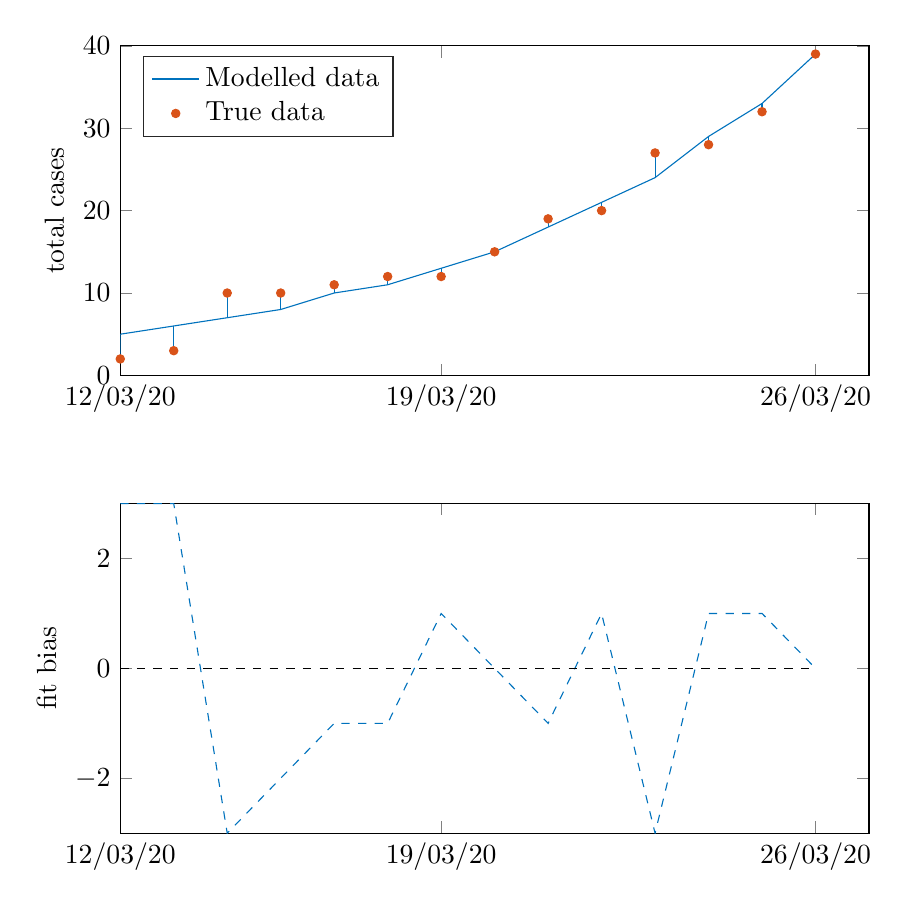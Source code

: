 % This file was created by matlab2tikz.
% Minimal pgfplots version: 1.3
%
\definecolor{mycolor1}{rgb}{0.0,0.447,0.741}%
\definecolor{mycolor2}{rgb}{0.85,0.325,0.098}%
%
\begin{tikzpicture}

\begin{axis}[%
width=9.509cm,
height=4.186cm,
at={(0cm,5.814cm)},
scale only axis,
xmin=0,
xmax=14,
xtick={0,6,13},
xticklabels={{12/03/20},{19/03/20},{26/03/20}},
ymin=0,
ymax=40,
ylabel={total cases},
legend style={at={(0.03,0.97)},anchor=north west,legend cell align=left,align=left,draw=white!15!black}
]
\addplot [color=mycolor1,solid]
  table[row sep=crcr]{%
0	5\\
1	6\\
2	7\\
3	8\\
4	10\\
5	11\\
6	13\\
7	15\\
8	18\\
9	21\\
10	24\\
11	29\\
12	33\\
13	39\\
};
\addlegendentry{Modelled data};

\addplot[only marks,mark=*,mark options={},mark size=1.5pt,color=mycolor2] plot table[row sep=crcr,]{%
0	2\\
1	3\\
2	10\\
3	10\\
4	11\\
5	12\\
6	12\\
7	15\\
8	19\\
9	20\\
10	27\\
11	28\\
12	32\\
13	39\\
};
\addlegendentry{True data};

\addplot [color=mycolor1,solid,forget plot]
  table[row sep=crcr]{%
0	2\\
0	5\\
};
\addplot [color=mycolor1,solid,forget plot]
  table[row sep=crcr]{%
1	3\\
1	6\\
};
\addplot [color=mycolor1,solid,forget plot]
  table[row sep=crcr]{%
2	10\\
2	7\\
};
\addplot [color=mycolor1,solid,forget plot]
  table[row sep=crcr]{%
3	10\\
3	8\\
};
\addplot [color=mycolor1,solid,forget plot]
  table[row sep=crcr]{%
4	11\\
4	10\\
};
\addplot [color=mycolor1,solid,forget plot]
  table[row sep=crcr]{%
5	12\\
5	11\\
};
\addplot [color=mycolor1,solid,forget plot]
  table[row sep=crcr]{%
6	12\\
6	13\\
};
\addplot [color=mycolor1,solid,forget plot]
  table[row sep=crcr]{%
7	15\\
7	15\\
};
\addplot [color=mycolor1,solid,forget plot]
  table[row sep=crcr]{%
8	19\\
8	18\\
};
\addplot [color=mycolor1,solid,forget plot]
  table[row sep=crcr]{%
9	20\\
9	21\\
};
\addplot [color=mycolor1,solid,forget plot]
  table[row sep=crcr]{%
10	27\\
10	24\\
};
\addplot [color=mycolor1,solid,forget plot]
  table[row sep=crcr]{%
11	28\\
11	29\\
};
\addplot [color=mycolor1,solid,forget plot]
  table[row sep=crcr]{%
12	32\\
12	33\\
};
\addplot [color=mycolor1,solid,forget plot]
  table[row sep=crcr]{%
13	39\\
13	39\\
};
\end{axis}

\begin{axis}[%
width=9.509cm,
height=4.186cm,
at={(0cm,0cm)},
scale only axis,
xmin=0,
xmax=14,
xtick={0,6,13},
xticklabels={{12/03/20},{19/03/20},{26/03/20}},
ymin=-3,
ymax=3,
ylabel={fit bias},
legend style={legend cell align=left,align=left,draw=white!15!black}
]
\addplot [color=mycolor1,dashed,forget plot]
  table[row sep=crcr]{%
0	3\\
1	3\\
2	-3\\
3	-2\\
4	-1\\
5	-1\\
6	1\\
7	0\\
8	-1\\
9	1\\
10	-3\\
11	1\\
12	1\\
13	0\\
};
\addplot [color=black,dashed,forget plot]
  table[row sep=crcr]{%
0	0\\
13	0\\
};
\end{axis}
\end{tikzpicture}%